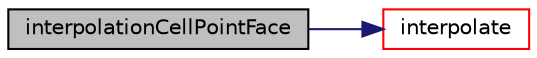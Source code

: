digraph "interpolationCellPointFace"
{
  bgcolor="transparent";
  edge [fontname="Helvetica",fontsize="10",labelfontname="Helvetica",labelfontsize="10"];
  node [fontname="Helvetica",fontsize="10",shape=record];
  rankdir="LR";
  Node0 [label="interpolationCellPointFace",height=0.2,width=0.4,color="black", fillcolor="grey75", style="filled", fontcolor="black"];
  Node0 -> Node1 [color="midnightblue",fontsize="10",style="solid",fontname="Helvetica"];
  Node1 [label="interpolate",height=0.2,width=0.4,color="red",URL="$a23757.html#ae22f528678167f33dd0dd7ad66b74387",tooltip="Interpolate field to the given point in the given cell. "];
}
